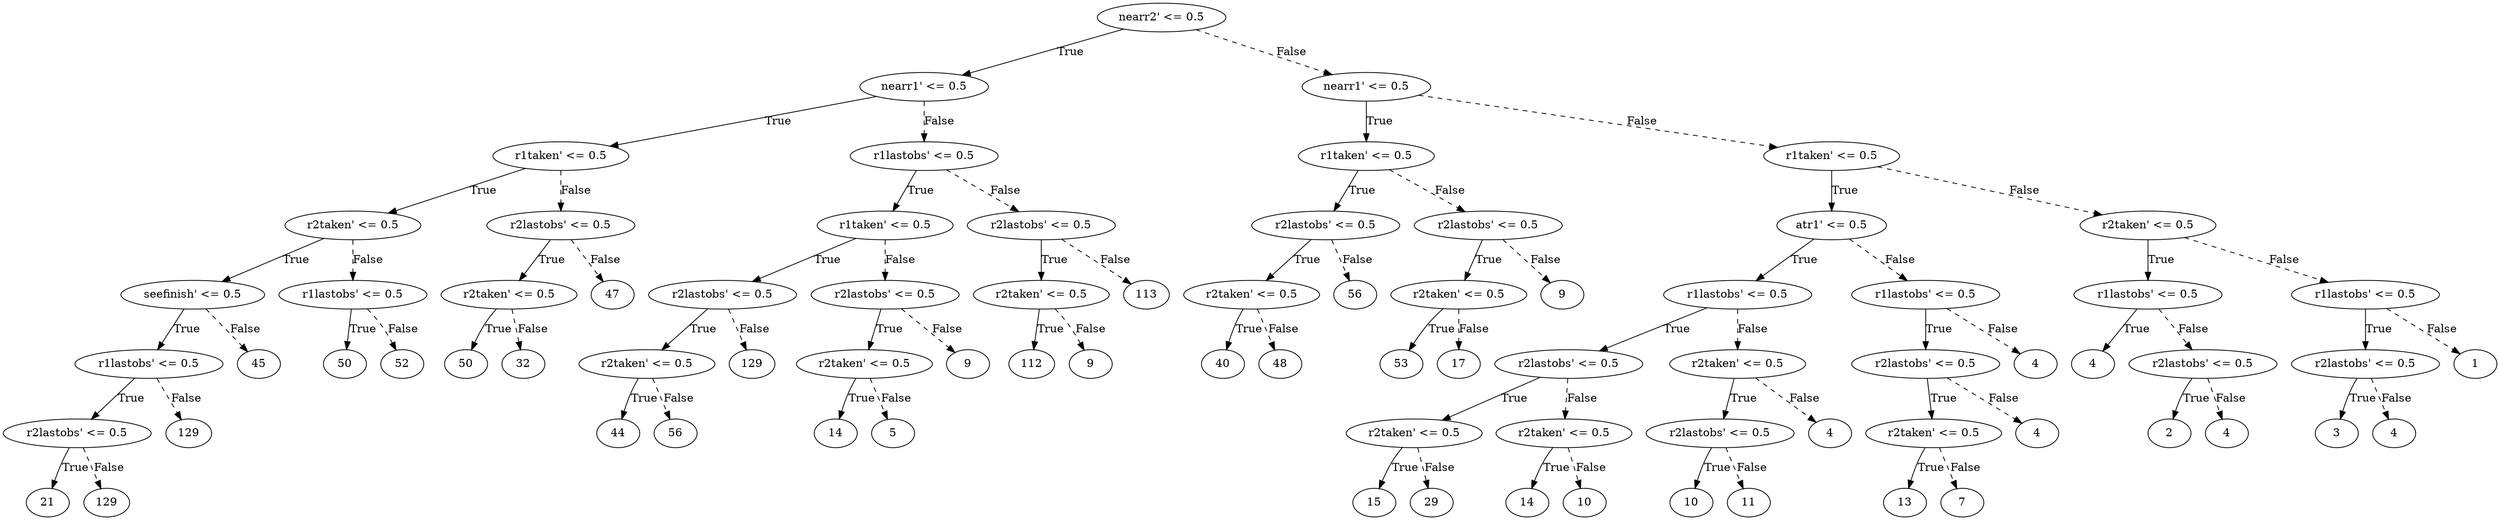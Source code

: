 digraph {
0 [label="nearr2' <= 0.5"];
1 [label="nearr1' <= 0.5"];
2 [label="r1taken' <= 0.5"];
3 [label="r2taken' <= 0.5"];
4 [label="seefinish' <= 0.5"];
5 [label="r1lastobs' <= 0.5"];
6 [label="r2lastobs' <= 0.5"];
7 [label="21"];
6 -> 7 [label="True"];
8 [label="129"];
6 -> 8 [style="dashed", label="False"];
5 -> 6 [label="True"];
9 [label="129"];
5 -> 9 [style="dashed", label="False"];
4 -> 5 [label="True"];
10 [label="45"];
4 -> 10 [style="dashed", label="False"];
3 -> 4 [label="True"];
11 [label="r1lastobs' <= 0.5"];
12 [label="50"];
11 -> 12 [label="True"];
13 [label="52"];
11 -> 13 [style="dashed", label="False"];
3 -> 11 [style="dashed", label="False"];
2 -> 3 [label="True"];
14 [label="r2lastobs' <= 0.5"];
15 [label="r2taken' <= 0.5"];
16 [label="50"];
15 -> 16 [label="True"];
17 [label="32"];
15 -> 17 [style="dashed", label="False"];
14 -> 15 [label="True"];
18 [label="47"];
14 -> 18 [style="dashed", label="False"];
2 -> 14 [style="dashed", label="False"];
1 -> 2 [label="True"];
19 [label="r1lastobs' <= 0.5"];
20 [label="r1taken' <= 0.5"];
21 [label="r2lastobs' <= 0.5"];
22 [label="r2taken' <= 0.5"];
23 [label="44"];
22 -> 23 [label="True"];
24 [label="56"];
22 -> 24 [style="dashed", label="False"];
21 -> 22 [label="True"];
25 [label="129"];
21 -> 25 [style="dashed", label="False"];
20 -> 21 [label="True"];
26 [label="r2lastobs' <= 0.5"];
27 [label="r2taken' <= 0.5"];
28 [label="14"];
27 -> 28 [label="True"];
29 [label="5"];
27 -> 29 [style="dashed", label="False"];
26 -> 27 [label="True"];
30 [label="9"];
26 -> 30 [style="dashed", label="False"];
20 -> 26 [style="dashed", label="False"];
19 -> 20 [label="True"];
31 [label="r2lastobs' <= 0.5"];
32 [label="r2taken' <= 0.5"];
33 [label="112"];
32 -> 33 [label="True"];
34 [label="9"];
32 -> 34 [style="dashed", label="False"];
31 -> 32 [label="True"];
35 [label="113"];
31 -> 35 [style="dashed", label="False"];
19 -> 31 [style="dashed", label="False"];
1 -> 19 [style="dashed", label="False"];
0 -> 1 [label="True"];
36 [label="nearr1' <= 0.5"];
37 [label="r1taken' <= 0.5"];
38 [label="r2lastobs' <= 0.5"];
39 [label="r2taken' <= 0.5"];
40 [label="40"];
39 -> 40 [label="True"];
41 [label="48"];
39 -> 41 [style="dashed", label="False"];
38 -> 39 [label="True"];
42 [label="56"];
38 -> 42 [style="dashed", label="False"];
37 -> 38 [label="True"];
43 [label="r2lastobs' <= 0.5"];
44 [label="r2taken' <= 0.5"];
45 [label="53"];
44 -> 45 [label="True"];
46 [label="17"];
44 -> 46 [style="dashed", label="False"];
43 -> 44 [label="True"];
47 [label="9"];
43 -> 47 [style="dashed", label="False"];
37 -> 43 [style="dashed", label="False"];
36 -> 37 [label="True"];
48 [label="r1taken' <= 0.5"];
49 [label="atr1' <= 0.5"];
50 [label="r1lastobs' <= 0.5"];
51 [label="r2lastobs' <= 0.5"];
52 [label="r2taken' <= 0.5"];
53 [label="15"];
52 -> 53 [label="True"];
54 [label="29"];
52 -> 54 [style="dashed", label="False"];
51 -> 52 [label="True"];
55 [label="r2taken' <= 0.5"];
56 [label="14"];
55 -> 56 [label="True"];
57 [label="10"];
55 -> 57 [style="dashed", label="False"];
51 -> 55 [style="dashed", label="False"];
50 -> 51 [label="True"];
58 [label="r2taken' <= 0.5"];
59 [label="r2lastobs' <= 0.5"];
60 [label="10"];
59 -> 60 [label="True"];
61 [label="11"];
59 -> 61 [style="dashed", label="False"];
58 -> 59 [label="True"];
62 [label="4"];
58 -> 62 [style="dashed", label="False"];
50 -> 58 [style="dashed", label="False"];
49 -> 50 [label="True"];
63 [label="r1lastobs' <= 0.5"];
64 [label="r2lastobs' <= 0.5"];
65 [label="r2taken' <= 0.5"];
66 [label="13"];
65 -> 66 [label="True"];
67 [label="7"];
65 -> 67 [style="dashed", label="False"];
64 -> 65 [label="True"];
68 [label="4"];
64 -> 68 [style="dashed", label="False"];
63 -> 64 [label="True"];
69 [label="4"];
63 -> 69 [style="dashed", label="False"];
49 -> 63 [style="dashed", label="False"];
48 -> 49 [label="True"];
70 [label="r2taken' <= 0.5"];
71 [label="r1lastobs' <= 0.5"];
72 [label="4"];
71 -> 72 [label="True"];
73 [label="r2lastobs' <= 0.5"];
74 [label="2"];
73 -> 74 [label="True"];
75 [label="4"];
73 -> 75 [style="dashed", label="False"];
71 -> 73 [style="dashed", label="False"];
70 -> 71 [label="True"];
76 [label="r1lastobs' <= 0.5"];
77 [label="r2lastobs' <= 0.5"];
78 [label="3"];
77 -> 78 [label="True"];
79 [label="4"];
77 -> 79 [style="dashed", label="False"];
76 -> 77 [label="True"];
80 [label="1"];
76 -> 80 [style="dashed", label="False"];
70 -> 76 [style="dashed", label="False"];
48 -> 70 [style="dashed", label="False"];
36 -> 48 [style="dashed", label="False"];
0 -> 36 [style="dashed", label="False"];

}